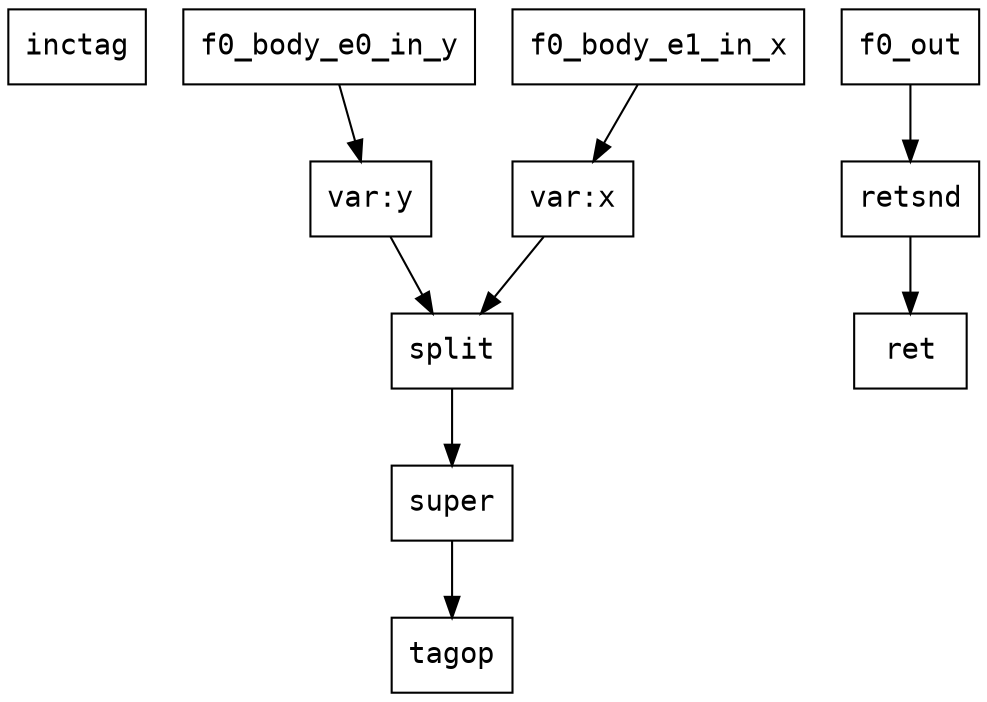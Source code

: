 digraph Dataflow {
  node [shape=record, fontname="Courier"];
  f0_inctag [label="inctag"];
  f0 [label="super"];
  f0_tagop [label="tagop"];
  f0 -> f0_tagop;
  f0_body_e0_out [label="var:y"];
  f0_body_e0_in_y -> f0_body_e0_out;
  f0_body_e1_out [label="var:x"];
  f0_body_e1_in_x -> f0_body_e1_out;
  f0_body_out [label="split"];
  f0_body_e0_out -> f0_body_out;
  f0_body_e1_out -> f0_body_out;
  f0_body_out -> f0;
  f0_retsnd [label="retsnd"];
  f0_out -> f0_retsnd;
  f0_ret [label="ret"];
  f0_retsnd -> f0_ret;
}
